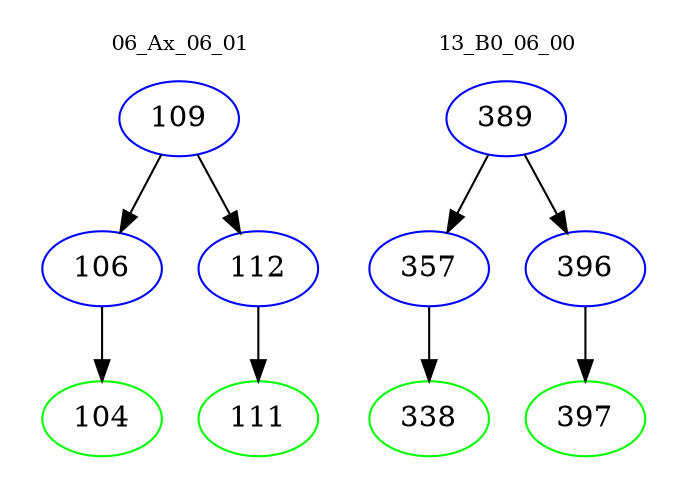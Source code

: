 digraph{
subgraph cluster_0 {
color = white
label = "06_Ax_06_01";
fontsize=10;
T0_109 [label="109", color="blue"]
T0_109 -> T0_106 [color="black"]
T0_106 [label="106", color="blue"]
T0_106 -> T0_104 [color="black"]
T0_104 [label="104", color="green"]
T0_109 -> T0_112 [color="black"]
T0_112 [label="112", color="blue"]
T0_112 -> T0_111 [color="black"]
T0_111 [label="111", color="green"]
}
subgraph cluster_1 {
color = white
label = "13_B0_06_00";
fontsize=10;
T1_389 [label="389", color="blue"]
T1_389 -> T1_357 [color="black"]
T1_357 [label="357", color="blue"]
T1_357 -> T1_338 [color="black"]
T1_338 [label="338", color="green"]
T1_389 -> T1_396 [color="black"]
T1_396 [label="396", color="blue"]
T1_396 -> T1_397 [color="black"]
T1_397 [label="397", color="green"]
}
}
